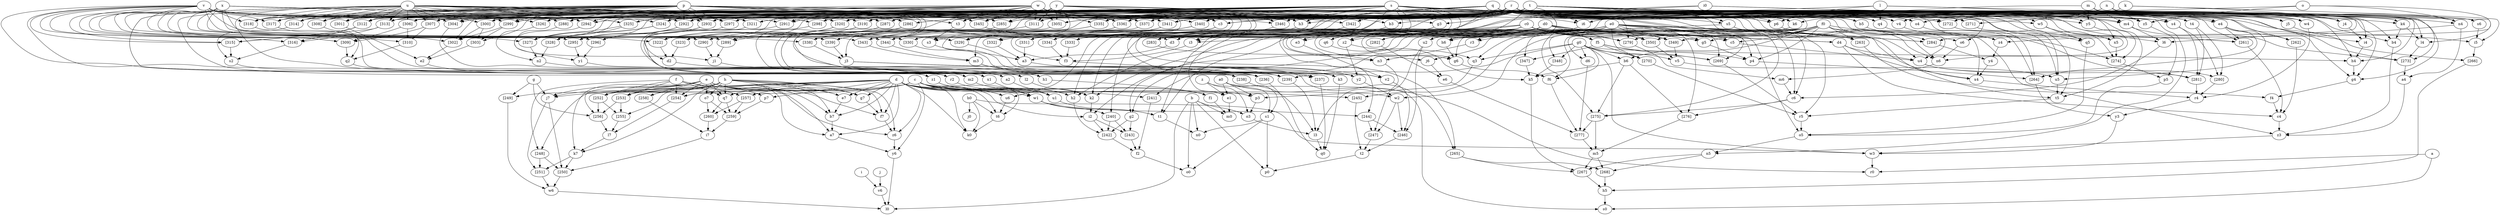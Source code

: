 digraph g {
 h0 -> j0
 c -> k0
 d -> k0
 h0 -> k0
 t6 -> k0
 b -> l0
 v6 -> l0
 w6 -> l0
 y6 -> l0
 b -> m0
 e1 -> m0
 f1 -> m0
 b -> n0
 s1 -> n0
 t1 -> n0
 b -> o0
 s1 -> o0
 f2 -> o0
 b -> p0
 s1 -> p0
 t2 -> p0
 k3 -> q0
 l3 -> q0
 "[236]" -> q0
 "[237]" -> q0
 a -> r0
 a0 -> r0
 w3 -> r0
 a -> s0
 a0 -> s0
 h5 -> s0
 c -> t6
 d -> t6
 h0 -> t6
 u6 -> t6
 i -> v6
 j -> v6
 "[249]" -> w6
 "[250]" -> w6
 "[251]" -> w6
 c -> y6
 z6 -> y6
 a7 -> y6
 z -> e1
 a0 -> e1
 c0 -> e1
 c -> f1
 d -> f1
 h1 -> f1
 z -> s1
 a0 -> s1
 c0 -> t1
 d0 -> t1
 u1 -> t1
 w1 -> t1
 "[241]" -> f2
 "[242]" -> f2
 "[243]" -> f2
 "[245]" -> t2
 "[246]" -> t2
 "[247]" -> t2
 "[337]" -> j3
 "[338]" -> j3
 "[339]" -> j3
 m3 -> k3
 s3 -> k3
 "[329]" -> k3
 "[330]" -> k3
 n3 -> l3
 o3 -> l3
 "[238]" -> l3
 "[239]" -> l3
 g0 -> w3
 h0 -> w3
 y3 -> w3
 z3 -> w3
 "[266]" -> h5
 "[267]" -> h5
 "[268]" -> h5
 j1 -> h1
 "[285]" -> h1
 "[288]" -> j1
 "[289]" -> j1
 "[290]" -> j1
 c -> u1
 d -> u1
 z1 -> u1
 a2 -> u1
 c -> w1
 d -> w1
 x1 -> w1
 e2 -> z1
 "[298]" -> z1
 d2 -> a2
 "[297]" -> a2
 y1 -> x1
 "[291]" -> x1
 "[294]" -> y1
 "[295]" -> y1
 "[296]" -> y1
 "[301]" -> e2
 "[302]" -> e2
 "[303]" -> e2
 "[321]" -> d2
 "[322]" -> d2
 "[323]" -> d2
 d0 -> g2
 e0 -> g2
 c0 -> h2
 d0 -> h2
 z1 -> h2
 r2 -> h2
 d -> i2
 e0 -> i2
 k2 -> i2
 s2 -> r2
 "[311]" -> r2
 c0 -> k2
 d0 -> k2
 l2 -> k2
 m2 -> k2
 q2 -> l2
 "[305]" -> l2
 n2 -> m2
 "[304]" -> m2
 "[308]" -> q2
 "[309]" -> q2
 "[310]" -> q2
 "[326]" -> n2
 "[327]" -> n2
 "[328]" -> n2
 "[314]" -> s2
 "[315]" -> s2
 "[316]" -> s2
 d0 -> u2
 e0 -> u2
 f0 -> u2
 e3 -> v2
 f3 -> v2
 "[317]" -> v2
 d -> w2
 f0 -> w2
 y2 -> w2
 c0 -> e3
 d0 -> e3
 e0 -> e3
 h3 -> f3
 i3 -> f3
 "[333]" -> f3
 "[334]" -> f3
 z2 -> y2
 a3 -> y2
 "[318]" -> y2
 c0 -> z2
 d0 -> z2
 e0 -> z2
 c3 -> a3
 d3 -> a3
 "[331]" -> a3
 "[332]" -> a3
 t -> b3
 y -> b3
 s -> c3
 t -> c3
 x -> c3
 y -> c3
 c0 -> d3
 d0 -> d3
 e0 -> d3
 "[345]" -> d3
 t -> g3
 y -> g3
 s -> h3
 t -> h3
 x -> h3
 y -> h3
 c0 -> i3
 d0 -> i3
 e0 -> i3
 "[346]" -> i3
 "[342]" -> m3
 "[343]" -> m3
 "[344]" -> m3
 t -> s3
 y -> s3
 t3 -> s3
 c0 -> n3
 d0 -> n3
 r3 -> n3
 b -> o3
 z -> o3
 p3 -> o3
 e0 -> r3
 f0 -> r3
 c -> p3
 d -> p3
 a0 -> p3
 q3 -> p3
 f0 -> q3
 g0 -> q3
 z2 -> q3
 s -> t3
 v -> t3
 w -> t3
 x -> t3
 r4 -> y3
 "[264]" -> y3
 p -> z3
 a4 -> z3
 b4 -> z3
 c4 -> z3
 r -> e4
 s -> e4
 t -> e4
 k -> o4
 p -> o4
 q -> o4
 e0 -> p4
 f0 -> p4
 f5 -> p4
 g5 -> p4
 l -> q4
 p -> q4
 q -> q4
 w4 -> r4
 x4 -> r4
 "[280]" -> r4
 "[281]" -> r4
 n4 -> a4
 "[273]" -> a4
 q -> b4
 r -> b4
 k4 -> b4
 d4 -> c4
 f4 -> c4
 "[261]" -> c4
 "[262]" -> c4
 l -> l4
 r -> l4
 k4 -> l4
 m -> m4
 s -> m4
 t -> m4
 n -> n4
 o -> n4
 s -> n4
 t -> n4
 s -> k4
 t -> k4
 c0 -> d4
 d0 -> d4
 g4 -> f4
 "[263]" -> f4
 r -> g4
 s -> g4
 t -> g4
 h4 -> g4
 r -> h4
 t -> h4
 g0 -> h4
 i4 -> h4
 s -> i4
 t -> i4
 j4 -> i4
 k -> j4
 q -> j4
 r -> j4
 c0 -> f5
 d0 -> f5
 c0 -> g5
 d0 -> g5
 e0 -> g5
 f0 -> g5
 m -> s4
 p -> s4
 q -> s4
 r -> t4
 s -> t4
 t -> t4
 e0 -> u4
 f0 -> u4
 d4 -> u4
 c5 -> u4
 n -> v4
 p -> v4
 q -> v4
 r -> w4
 s -> w4
 t -> w4
 e0 -> x4
 f0 -> x4
 d4 -> x4
 y4 -> x4
 c0 -> c5
 d0 -> c5
 e0 -> c5
 f0 -> c5
 z4 -> y4
 "[284]" -> y4
 o -> z4
 p -> z4
 b5 -> z4
 q -> b5
 r -> b5
 s -> b5
 k -> i5
 p -> i5
 s6 -> i5
 q -> j5
 r -> j5
 s -> j5
 b6 -> k5
 q6 -> k5
 "[347]" -> k5
 "[348]" -> k5
 "[275]" -> m5
 "[276]" -> m5
 "[277]" -> m5
 i0 -> n5
 o5 -> n5
 t -> s6
 i0 -> s6
 f0 -> b6
 g0 -> b6
 c0 -> q6
 d0 -> q6
 e0 -> q6
 q -> c6
 s5 -> c6
 l6 -> c6
 m6 -> c6
 f0 -> d6
 g0 -> d6
 j6 -> e6
 "[282]" -> e6
 f0 -> f6
 g0 -> f6
 g6 -> f6
 p -> o5
 p5 -> o5
 q5 -> o5
 r5 -> o5
 z5 -> p5
 "[274]" -> p5
 q -> q5
 r -> q5
 w5 -> q5
 s5 -> r5
 t5 -> r5
 "[269]" -> r5
 "[270]" -> r5
 l -> x5
 r -> x5
 w5 -> x5
 m -> y5
 s -> y5
 t -> y5
 n -> z5
 o -> z5
 s -> z5
 t -> z5
 s -> w5
 t -> w5
 r -> s5
 s -> s5
 t -> s5
 r -> t5
 s -> t5
 t -> t5
 u5 -> t5
 e4 -> u5
 v5 -> u5
 "[271]" -> u5
 "[272]" -> u5
 g0 -> v5
 "[349]" -> v5
 "[350]" -> v5
 r -> l6
 m4 -> l6
 n4 -> l6
 n6 -> m6
 "[279]" -> m6
 n -> i6
 o -> i6
 s -> i6
 t -> i6
 k6 -> j6
 "[283]" -> j6
 c0 -> g6
 d0 -> g6
 e0 -> g6
 h6 -> g6
 l -> h6
 q -> h6
 s5 -> h6
 m -> k6
 r -> k6
 s -> k6
 t -> k6
 r -> n6
 s -> n6
 t -> n6
 o6 -> n6
 t -> o6
 p6 -> o6
 l -> p6
 r -> p6
 s -> p6
 c -> u6
 d -> u6
 i0 -> u6
 "[258]" -> i7
 "[259]" -> i7
 "[260]" -> i7
 c -> j7
 e -> j7
 g -> j7
 h -> j7
 e -> k7
 h -> k7
 l7 -> k7
 d -> z6
 e -> z6
 h -> z6
 f7 -> z6
 d -> a7
 e -> a7
 h -> a7
 b7 -> a7
 d -> f7
 e -> f7
 h -> f7
 g7 -> f7
 d -> b7
 e -> b7
 h -> b7
 e7 -> b7
 d -> e7
 e -> e7
 h -> e7
 d -> g7
 e -> g7
 h -> g7
 e -> o7
 h -> o7
 d -> p7
 f -> p7
 d -> q7
 e -> q7
 f -> q7
 h -> q7
 "[254]" -> l7
 "[255]" -> l7
 "[256]" -> l7
 p -> "[236]"
 q -> "[236]"
 u -> "[236]"
 j3 -> "[236]"
 q -> "[237]"
 u -> "[237]"
 j3 -> "[237]"
 u -> "[238]"
 v -> "[238]"
 m3 -> "[238]"
 u -> "[239]"
 v -> "[239]"
 g0 -> "[239]"
 m3 -> "[239]"
 c0 -> "[240]"
 w1 -> "[240]"
 c -> "[241]"
 e0 -> "[241]"
 g2 -> "[242]"
 h2 -> "[242]"
 i2 -> "[242]"
 "[240]" -> "[242]"
 g2 -> "[243]"
 i2 -> "[243]"
 "[240]" -> "[243]"
 c0 -> "[244]"
 w1 -> "[244]"
 c -> "[245]"
 f0 -> "[245]"
 u2 -> "[246]"
 v2 -> "[246]"
 w2 -> "[246]"
 "[244]" -> "[246]"
 u2 -> "[247]"
 w2 -> "[247]"
 "[244]" -> "[247]"
 d -> "[248]"
 f -> "[248]"
 c -> "[249]"
 g -> "[249]"
 i7 -> "[250]"
 j7 -> "[250]"
 k7 -> "[250]"
 "[248]" -> "[250]"
 j7 -> "[251]"
 k7 -> "[251]"
 "[248]" -> "[251]"
 c -> "[252]"
 d -> "[252]"
 e -> "[252]"
 f -> "[252]"
 c -> "[253]"
 d -> "[253]"
 e -> "[253]"
 f -> "[253]"
 c -> "[254]"
 d -> "[254]"
 e -> "[254]"
 f -> "[254]"
 h -> "[255]"
 "[252]" -> "[255]"
 "[253]" -> "[255]"
 g -> "[256]"
 h -> "[256]"
 "[252]" -> "[256]"
 "[253]" -> "[256]"
 d -> "[257]"
 f -> "[257]"
 e -> "[258]"
 h -> "[258]"
 o7 -> "[259]"
 p7 -> "[259]"
 q7 -> "[259]"
 "[257]" -> "[259]"
 o7 -> "[260]"
 q7 -> "[260]"
 "[257]" -> "[260]"
 q -> "[261]"
 e0 -> "[261]"
 f0 -> "[261]"
 e4 -> "[261]"
 q -> "[262]"
 e4 -> "[262]"
 c0 -> "[263]"
 d0 -> "[263]"
 e0 -> "[263]"
 f0 -> "[263]"
 e4 -> "[264]"
 o4 -> "[264]"
 p4 -> "[264]"
 q4 -> "[264]"
 p -> "[265]"
 i0 -> "[265]"
 i5 -> "[266]"
 j5 -> "[266]"
 k5 -> "[267]"
 m5 -> "[267]"
 n5 -> "[267]"
 "[265]" -> "[267]"
 m5 -> "[268]"
 n5 -> "[268]"
 "[265]" -> "[268]"
 q -> "[269]"
 e0 -> "[269]"
 g0 -> "[269]"
 f5 -> "[269]"
 e0 -> "[270]"
 g0 -> "[270]"
 f5 -> "[270]"
 k -> "[271]"
 q -> "[271]"
 r -> "[271]"
 s -> "[271]"
 k -> "[272]"
 q -> "[272]"
 r -> "[272]"
 s -> "[272]"
 q -> "[273]"
 r -> "[273]"
 l4 -> "[273]"
 m4 -> "[273]"
 q -> "[274]"
 r -> "[274]"
 x5 -> "[274]"
 y5 -> "[274]"
 q -> "[275]"
 e0 -> "[275]"
 b6 -> "[275]"
 c6 -> "[275]"
 e0 -> "[276]"
 b6 -> "[276]"
 c6 -> "[276]"
 d6 -> "[277]"
 e6 -> "[277]"
 f6 -> "[277]"
 "[275]" -> "[277]"
 s -> "[279]"
 t -> "[279]"
 c0 -> "[279]"
 d0 -> "[279]"
 s4 -> "[280]"
 t4 -> "[280]"
 u4 -> "[280]"
 s4 -> "[281]"
 t4 -> "[281]"
 u4 -> "[281]"
 v4 -> "[281]"
 r -> "[282]"
 d0 -> "[282]"
 e0 -> "[282]"
 i6 -> "[282]"
 s -> "[283]"
 t -> "[283]"
 c0 -> "[283]"
 e0 -> "[283]"
 t -> "[284]"
 c0 -> "[284]"
 d0 -> "[284]"
 f0 -> "[284]"
 s -> "[285]"
 t -> "[285]"
 x -> "[285]"
 y -> "[285]"
 p -> "[286]"
 q -> "[286]"
 r -> "[286]"
 u -> "[286]"
 p -> "[287]"
 q -> "[287]"
 r -> "[287]"
 u -> "[287]"
 p -> "[288]"
 r -> "[288]"
 u -> "[288]"
 v -> "[289]"
 w -> "[289]"
 "[286]" -> "[289]"
 "[287]" -> "[289]"
 v -> "[290]"
 "[286]" -> "[290]"
 "[287]" -> "[290]"
 q -> "[291]"
 r -> "[291]"
 v -> "[291]"
 w -> "[291]"
 p -> "[292]"
 s -> "[292]"
 t -> "[292]"
 u -> "[292]"
 p -> "[293]"
 s -> "[293]"
 t -> "[293]"
 u -> "[293]"
 p -> "[294]"
 t -> "[294]"
 u -> "[294]"
 x -> "[295]"
 y -> "[295]"
 "[292]" -> "[295]"
 "[293]" -> "[295]"
 x -> "[296]"
 "[292]" -> "[296]"
 "[293]" -> "[296]"
 p -> "[297]"
 t -> "[297]"
 u -> "[297]"
 y -> "[297]"
 q -> "[298]"
 t -> "[298]"
 v -> "[298]"
 y -> "[298]"
 p -> "[299]"
 r -> "[299]"
 s -> "[299]"
 u -> "[299]"
 p -> "[300]"
 r -> "[300]"
 s -> "[300]"
 u -> "[300]"
 p -> "[301]"
 s -> "[301]"
 u -> "[301]"
 w -> "[302]"
 x -> "[302]"
 "[299]" -> "[302]"
 "[300]" -> "[302]"
 w -> "[303]"
 "[299]" -> "[303]"
 "[300]" -> "[303]"
 p -> "[304]"
 t -> "[304]"
 u -> "[304]"
 y -> "[304]"
 r -> "[305]"
 t -> "[305]"
 w -> "[305]"
 y -> "[305]"
 p -> "[306]"
 q -> "[306]"
 s -> "[306]"
 u -> "[306]"
 p -> "[307]"
 q -> "[307]"
 s -> "[307]"
 u -> "[307]"
 p -> "[308]"
 s -> "[308]"
 u -> "[308]"
 v -> "[309]"
 x -> "[309]"
 "[306]" -> "[309]"
 "[307]" -> "[309]"
 v -> "[310]"
 "[306]" -> "[310]"
 "[307]" -> "[310]"
 r -> "[311]"
 t -> "[311]"
 w -> "[311]"
 y -> "[311]"
 p -> "[312]"
 q -> "[312]"
 s -> "[312]"
 u -> "[312]"
 p -> "[313]"
 q -> "[313]"
 s -> "[313]"
 u -> "[313]"
 p -> "[314]"
 s -> "[314]"
 u -> "[314]"
 v -> "[315]"
 x -> "[315]"
 "[312]" -> "[315]"
 "[313]" -> "[315]"
 v -> "[316]"
 "[312]" -> "[316]"
 "[313]" -> "[316]"
 p -> "[317]"
 q -> "[317]"
 u -> "[317]"
 v -> "[317]"
 p -> "[318]"
 q -> "[318]"
 u -> "[318]"
 v -> "[318]"
 q -> "[319]"
 r -> "[319]"
 s -> "[319]"
 v -> "[319]"
 q -> "[320]"
 r -> "[320]"
 s -> "[320]"
 v -> "[320]"
 q -> "[321]"
 s -> "[321]"
 v -> "[321]"
 w -> "[322]"
 x -> "[322]"
 "[319]" -> "[322]"
 "[320]" -> "[322]"
 w -> "[323]"
 "[319]" -> "[323]"
 "[320]" -> "[323]"
 q -> "[324]"
 r -> "[324]"
 s -> "[324]"
 v -> "[324]"
 q -> "[325]"
 r -> "[325]"
 s -> "[325]"
 v -> "[325]"
 q -> "[326]"
 s -> "[326]"
 v -> "[326]"
 w -> "[327]"
 x -> "[327]"
 "[324]" -> "[327]"
 "[325]" -> "[327]"
 w -> "[328]"
 "[324]" -> "[328]"
 "[325]" -> "[328]"
 q -> "[329]"
 r -> "[329]"
 v -> "[329]"
 c3 -> "[329]"
 r -> "[330]"
 v -> "[330]"
 c3 -> "[330]"
 r -> "[331]"
 s -> "[331]"
 w -> "[331]"
 b3 -> "[331]"
 s -> "[332]"
 w -> "[332]"
 b3 -> "[332]"
 r -> "[333]"
 s -> "[333]"
 w -> "[333]"
 g3 -> "[333]"
 s -> "[334]"
 w -> "[334]"
 g3 -> "[334]"
 r -> "[335]"
 s -> "[335]"
 t -> "[335]"
 w -> "[335]"
 r -> "[336]"
 s -> "[336]"
 t -> "[336]"
 w -> "[336]"
 r -> "[337]"
 t -> "[337]"
 w -> "[337]"
 x -> "[338]"
 y -> "[338]"
 "[335]" -> "[338]"
 "[336]" -> "[338]"
 x -> "[339]"
 "[335]" -> "[339]"
 "[336]" -> "[339]"
 r -> "[340]"
 s -> "[340]"
 t -> "[340]"
 w -> "[340]"
 r -> "[341]"
 s -> "[341]"
 t -> "[341]"
 w -> "[341]"
 r -> "[342]"
 t -> "[342]"
 w -> "[342]"
 x -> "[343]"
 y -> "[343]"
 "[340]" -> "[343]"
 "[341]" -> "[343]"
 x -> "[344]"
 "[340]" -> "[344]"
 "[341]" -> "[344]"
 t -> "[345]"
 w -> "[345]"
 x -> "[345]"
 y -> "[345]"
 t -> "[346]"
 w -> "[346]"
 x -> "[346]"
 y -> "[346]"
 e0 -> "[347]"
 f5 -> "[347]"
 f0 -> "[348]"
 g0 -> "[348]"
 c0 -> "[349]"
 d0 -> "[349]"
 e0 -> "[349]"
 f0 -> "[349]"
 c0 -> "[350]"
 d0 -> "[350]"
 e0 -> "[350]"
 f0 -> "[350]"
}
